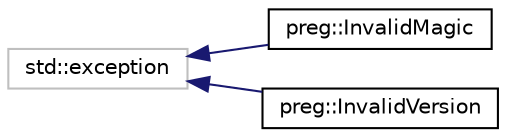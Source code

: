 digraph "Graphical Class Hierarchy"
{
 // LATEX_PDF_SIZE
  edge [fontname="Helvetica",fontsize="10",labelfontname="Helvetica",labelfontsize="10"];
  node [fontname="Helvetica",fontsize="10",shape=record];
  rankdir="LR";
  Node116 [label="std::exception",height=0.2,width=0.4,color="grey75", fillcolor="white", style="filled",tooltip=" "];
  Node116 -> Node0 [dir="back",color="midnightblue",fontsize="10",style="solid",fontname="Helvetica"];
  Node0 [label="preg::InvalidMagic",height=0.2,width=0.4,color="black", fillcolor="white", style="filled",URL="$classpreg_1_1_invalid_magic.html",tooltip=" "];
  Node116 -> Node118 [dir="back",color="midnightblue",fontsize="10",style="solid",fontname="Helvetica"];
  Node118 [label="preg::InvalidVersion",height=0.2,width=0.4,color="black", fillcolor="white", style="filled",URL="$classpreg_1_1_invalid_version.html",tooltip=" "];
}
